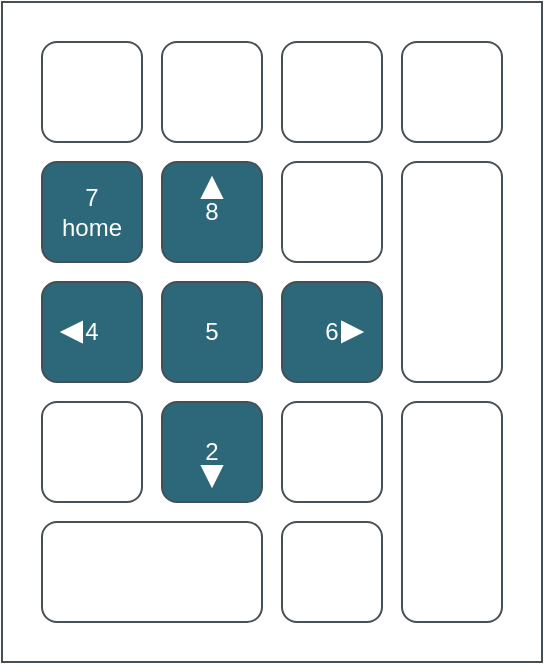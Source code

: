 <mxfile version="21.7.5" type="device">
  <diagram name="Page-1" id="-lEOCrR2CvXYE3znhfAA">
    <mxGraphModel dx="802" dy="461" grid="1" gridSize="10" guides="1" tooltips="1" connect="1" arrows="1" fold="1" page="1" pageScale="1" pageWidth="850" pageHeight="1100" math="0" shadow="0">
      <root>
        <mxCell id="0" />
        <mxCell id="1" parent="0" />
        <mxCell id="NreLPTwkFURADX3NZqxV-1" value="" style="rounded=0;whiteSpace=wrap;html=1;fillColor=none;strokeColor=#464F55;" vertex="1" parent="1">
          <mxGeometry x="140" y="200" width="270" height="330" as="geometry" />
        </mxCell>
        <mxCell id="MfawUsH6QO7XmPJYs-_u-1" value="" style="rounded=1;whiteSpace=wrap;html=1;strokeColor=#464F55;" parent="1" vertex="1">
          <mxGeometry x="160" y="220" width="50" height="50" as="geometry" />
        </mxCell>
        <mxCell id="MfawUsH6QO7XmPJYs-_u-2" value="" style="rounded=1;whiteSpace=wrap;html=1;strokeColor=#464F55;" parent="1" vertex="1">
          <mxGeometry x="220" y="220" width="50" height="50" as="geometry" />
        </mxCell>
        <mxCell id="MfawUsH6QO7XmPJYs-_u-3" value="" style="rounded=1;whiteSpace=wrap;html=1;strokeColor=#464F55;" parent="1" vertex="1">
          <mxGeometry x="280" y="220" width="50" height="50" as="geometry" />
        </mxCell>
        <mxCell id="MfawUsH6QO7XmPJYs-_u-4" value="" style="rounded=1;whiteSpace=wrap;html=1;strokeColor=#464F55;" parent="1" vertex="1">
          <mxGeometry x="340" y="220" width="50" height="50" as="geometry" />
        </mxCell>
        <mxCell id="MfawUsH6QO7XmPJYs-_u-5" value="&lt;font color=&quot;#ffffff&quot;&gt;7&lt;br style=&quot;border-color: var(--border-color);&quot;&gt;home&lt;/font&gt;" style="rounded=1;whiteSpace=wrap;html=1;fillColor=#2C6879;strokeColor=#464F55;" parent="1" vertex="1">
          <mxGeometry x="160" y="280" width="50" height="50" as="geometry" />
        </mxCell>
        <mxCell id="MfawUsH6QO7XmPJYs-_u-6" value="&lt;font color=&quot;#ffffff&quot;&gt;8&lt;/font&gt;" style="rounded=1;whiteSpace=wrap;html=1;fillColor=#2C6879;strokeColor=#464F55;" parent="1" vertex="1">
          <mxGeometry x="220" y="280" width="50" height="50" as="geometry" />
        </mxCell>
        <mxCell id="MfawUsH6QO7XmPJYs-_u-7" value="" style="rounded=1;whiteSpace=wrap;html=1;strokeColor=#464F55;" parent="1" vertex="1">
          <mxGeometry x="280" y="280" width="50" height="50" as="geometry" />
        </mxCell>
        <mxCell id="MfawUsH6QO7XmPJYs-_u-9" value="&lt;font color=&quot;#ffffff&quot;&gt;4&lt;/font&gt;" style="rounded=1;whiteSpace=wrap;html=1;fillColor=#2C6879;strokeColor=#464F55;" parent="1" vertex="1">
          <mxGeometry x="160" y="340" width="50" height="50" as="geometry" />
        </mxCell>
        <mxCell id="MfawUsH6QO7XmPJYs-_u-10" value="&lt;font color=&quot;#ffffff&quot;&gt;5&lt;/font&gt;" style="rounded=1;whiteSpace=wrap;html=1;fillColor=#2C6879;strokeColor=#464F55;" parent="1" vertex="1">
          <mxGeometry x="220" y="340" width="50" height="50" as="geometry" />
        </mxCell>
        <mxCell id="MfawUsH6QO7XmPJYs-_u-11" value="&lt;font color=&quot;#ffffff&quot;&gt;6&lt;/font&gt;" style="rounded=1;whiteSpace=wrap;html=1;fillColor=#2C6879;strokeColor=#464F55;" parent="1" vertex="1">
          <mxGeometry x="280" y="340" width="50" height="50" as="geometry" />
        </mxCell>
        <mxCell id="MfawUsH6QO7XmPJYs-_u-12" value="" style="rounded=1;whiteSpace=wrap;html=1;strokeColor=#464F55;" parent="1" vertex="1">
          <mxGeometry x="340" y="280" width="50" height="110" as="geometry" />
        </mxCell>
        <mxCell id="MfawUsH6QO7XmPJYs-_u-13" value="" style="rounded=1;whiteSpace=wrap;html=1;strokeColor=#464F55;" parent="1" vertex="1">
          <mxGeometry x="160" y="400" width="50" height="50" as="geometry" />
        </mxCell>
        <mxCell id="MfawUsH6QO7XmPJYs-_u-14" value="&lt;font color=&quot;#ffffff&quot;&gt;2&lt;/font&gt;" style="rounded=1;whiteSpace=wrap;html=1;fillColor=#2C6879;strokeColor=#464F55;" parent="1" vertex="1">
          <mxGeometry x="220" y="400" width="50" height="50" as="geometry" />
        </mxCell>
        <mxCell id="MfawUsH6QO7XmPJYs-_u-15" value="" style="rounded=1;whiteSpace=wrap;html=1;strokeColor=#464F55;" parent="1" vertex="1">
          <mxGeometry x="280" y="400" width="50" height="50" as="geometry" />
        </mxCell>
        <mxCell id="MfawUsH6QO7XmPJYs-_u-17" value="" style="rounded=1;whiteSpace=wrap;html=1;strokeColor=#464F55;" parent="1" vertex="1">
          <mxGeometry x="160" y="460" width="110" height="50" as="geometry" />
        </mxCell>
        <mxCell id="MfawUsH6QO7XmPJYs-_u-19" value="" style="rounded=1;whiteSpace=wrap;html=1;strokeColor=#464F55;" parent="1" vertex="1">
          <mxGeometry x="280" y="460" width="50" height="50" as="geometry" />
        </mxCell>
        <mxCell id="MfawUsH6QO7XmPJYs-_u-20" value="" style="rounded=1;whiteSpace=wrap;html=1;strokeColor=#464F55;" parent="1" vertex="1">
          <mxGeometry x="340" y="400" width="50" height="110" as="geometry" />
        </mxCell>
        <mxCell id="MfawUsH6QO7XmPJYs-_u-21" value="" style="triangle;whiteSpace=wrap;html=1;strokeColor=#FFFFFF;" parent="1" vertex="1">
          <mxGeometry x="310" y="360" width="10" height="10" as="geometry" />
        </mxCell>
        <mxCell id="MfawUsH6QO7XmPJYs-_u-22" value="" style="triangle;whiteSpace=wrap;html=1;rotation=-180;strokeColor=#FFFFFF;" parent="1" vertex="1">
          <mxGeometry x="170" y="360" width="10" height="10" as="geometry" />
        </mxCell>
        <mxCell id="MfawUsH6QO7XmPJYs-_u-23" value="" style="triangle;whiteSpace=wrap;html=1;rotation=90;strokeColor=#FFFFFF;" parent="1" vertex="1">
          <mxGeometry x="240" y="432" width="10" height="10" as="geometry" />
        </mxCell>
        <mxCell id="MfawUsH6QO7XmPJYs-_u-24" value="" style="triangle;whiteSpace=wrap;html=1;rotation=-90;strokeColor=#FFFFFF;" parent="1" vertex="1">
          <mxGeometry x="240" y="288" width="10" height="10" as="geometry" />
        </mxCell>
      </root>
    </mxGraphModel>
  </diagram>
</mxfile>
